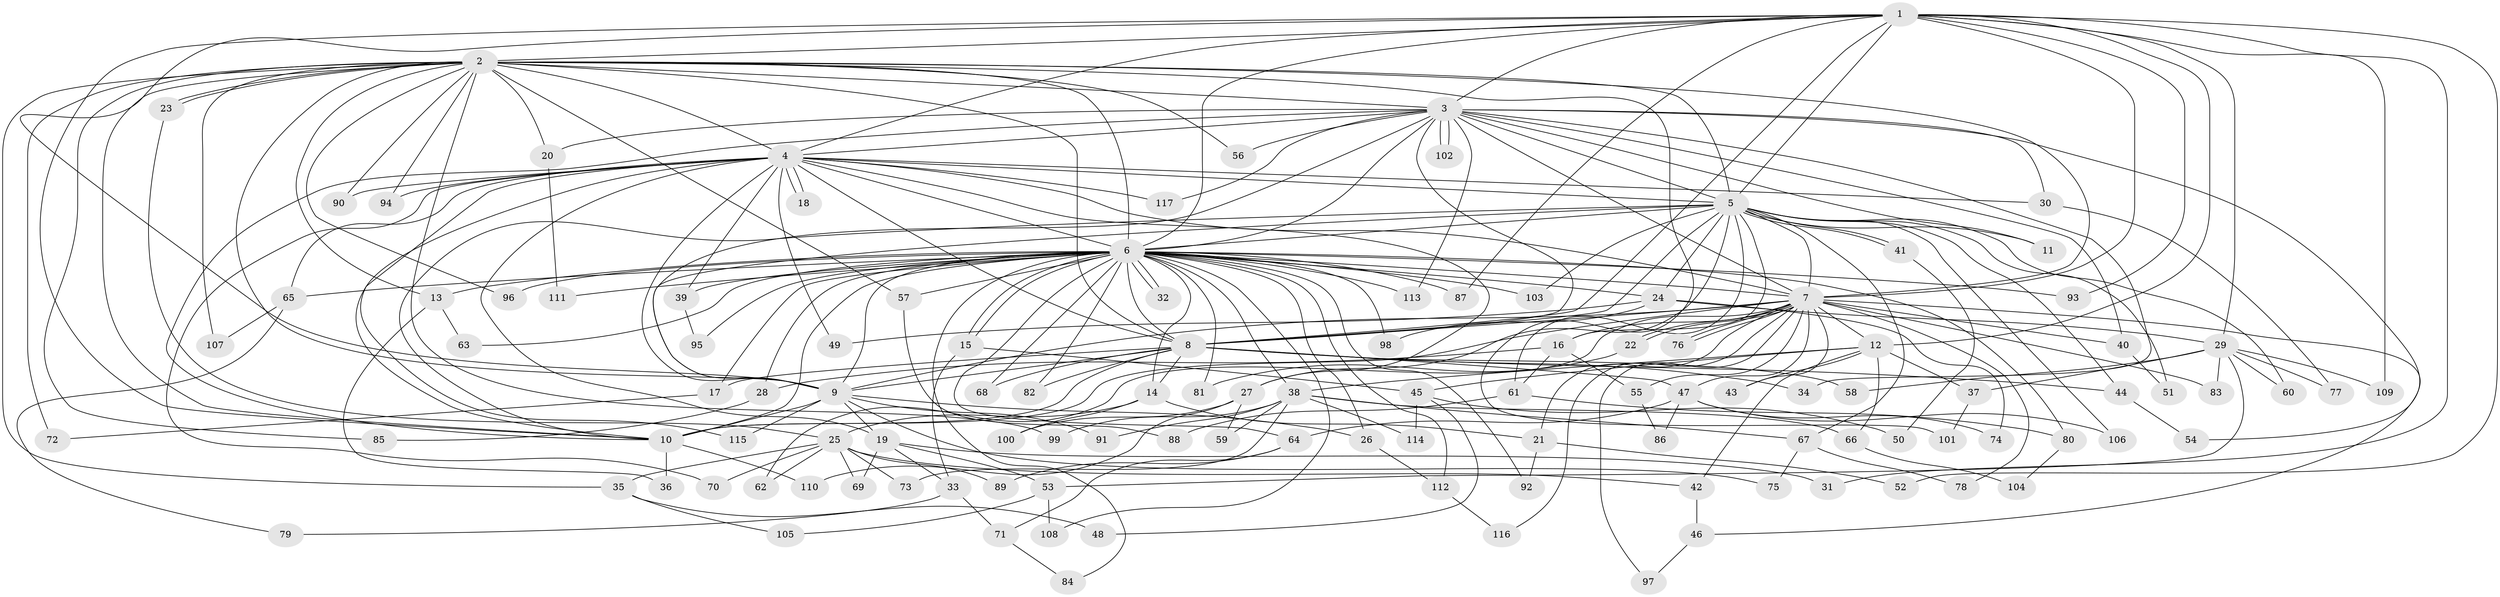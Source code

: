// Generated by graph-tools (version 1.1) at 2025/43/03/09/25 04:43:05]
// undirected, 117 vertices, 259 edges
graph export_dot {
graph [start="1"]
  node [color=gray90,style=filled];
  1;
  2;
  3;
  4;
  5;
  6;
  7;
  8;
  9;
  10;
  11;
  12;
  13;
  14;
  15;
  16;
  17;
  18;
  19;
  20;
  21;
  22;
  23;
  24;
  25;
  26;
  27;
  28;
  29;
  30;
  31;
  32;
  33;
  34;
  35;
  36;
  37;
  38;
  39;
  40;
  41;
  42;
  43;
  44;
  45;
  46;
  47;
  48;
  49;
  50;
  51;
  52;
  53;
  54;
  55;
  56;
  57;
  58;
  59;
  60;
  61;
  62;
  63;
  64;
  65;
  66;
  67;
  68;
  69;
  70;
  71;
  72;
  73;
  74;
  75;
  76;
  77;
  78;
  79;
  80;
  81;
  82;
  83;
  84;
  85;
  86;
  87;
  88;
  89;
  90;
  91;
  92;
  93;
  94;
  95;
  96;
  97;
  98;
  99;
  100;
  101;
  102;
  103;
  104;
  105;
  106;
  107;
  108;
  109;
  110;
  111;
  112;
  113;
  114;
  115;
  116;
  117;
  1 -- 2;
  1 -- 3;
  1 -- 4;
  1 -- 5;
  1 -- 6;
  1 -- 7;
  1 -- 8;
  1 -- 9;
  1 -- 10;
  1 -- 12;
  1 -- 29;
  1 -- 31;
  1 -- 52;
  1 -- 87;
  1 -- 93;
  1 -- 109;
  2 -- 3;
  2 -- 4;
  2 -- 5;
  2 -- 6;
  2 -- 7;
  2 -- 8;
  2 -- 9;
  2 -- 10;
  2 -- 13;
  2 -- 20;
  2 -- 23;
  2 -- 23;
  2 -- 35;
  2 -- 56;
  2 -- 57;
  2 -- 72;
  2 -- 85;
  2 -- 90;
  2 -- 94;
  2 -- 96;
  2 -- 99;
  2 -- 101;
  2 -- 107;
  3 -- 4;
  3 -- 5;
  3 -- 6;
  3 -- 7;
  3 -- 8;
  3 -- 9;
  3 -- 10;
  3 -- 11;
  3 -- 20;
  3 -- 30;
  3 -- 34;
  3 -- 40;
  3 -- 54;
  3 -- 56;
  3 -- 102;
  3 -- 102;
  3 -- 113;
  3 -- 117;
  4 -- 5;
  4 -- 6;
  4 -- 7;
  4 -- 8;
  4 -- 9;
  4 -- 10;
  4 -- 18;
  4 -- 18;
  4 -- 19;
  4 -- 27;
  4 -- 30;
  4 -- 39;
  4 -- 49;
  4 -- 65;
  4 -- 70;
  4 -- 90;
  4 -- 94;
  4 -- 115;
  4 -- 117;
  5 -- 6;
  5 -- 7;
  5 -- 8;
  5 -- 9;
  5 -- 10;
  5 -- 11;
  5 -- 16;
  5 -- 24;
  5 -- 27;
  5 -- 41;
  5 -- 41;
  5 -- 44;
  5 -- 51;
  5 -- 60;
  5 -- 61;
  5 -- 67;
  5 -- 103;
  5 -- 106;
  6 -- 7;
  6 -- 8;
  6 -- 9;
  6 -- 10;
  6 -- 13;
  6 -- 14;
  6 -- 15;
  6 -- 15;
  6 -- 17;
  6 -- 24;
  6 -- 26;
  6 -- 28;
  6 -- 32;
  6 -- 32;
  6 -- 38;
  6 -- 39;
  6 -- 57;
  6 -- 63;
  6 -- 64;
  6 -- 65;
  6 -- 68;
  6 -- 80;
  6 -- 81;
  6 -- 82;
  6 -- 84;
  6 -- 87;
  6 -- 92;
  6 -- 93;
  6 -- 95;
  6 -- 96;
  6 -- 98;
  6 -- 103;
  6 -- 108;
  6 -- 111;
  6 -- 112;
  6 -- 113;
  7 -- 8;
  7 -- 9;
  7 -- 10;
  7 -- 12;
  7 -- 16;
  7 -- 21;
  7 -- 22;
  7 -- 22;
  7 -- 40;
  7 -- 43;
  7 -- 46;
  7 -- 47;
  7 -- 55;
  7 -- 62;
  7 -- 76;
  7 -- 76;
  7 -- 78;
  7 -- 83;
  7 -- 97;
  7 -- 116;
  8 -- 9;
  8 -- 10;
  8 -- 14;
  8 -- 17;
  8 -- 34;
  8 -- 44;
  8 -- 47;
  8 -- 58;
  8 -- 68;
  8 -- 82;
  9 -- 10;
  9 -- 19;
  9 -- 26;
  9 -- 75;
  9 -- 91;
  9 -- 115;
  10 -- 36;
  10 -- 110;
  12 -- 37;
  12 -- 38;
  12 -- 42;
  12 -- 43;
  12 -- 45;
  12 -- 66;
  13 -- 36;
  13 -- 63;
  14 -- 21;
  14 -- 25;
  14 -- 100;
  15 -- 33;
  15 -- 45;
  16 -- 28;
  16 -- 55;
  16 -- 61;
  17 -- 72;
  19 -- 31;
  19 -- 33;
  19 -- 53;
  19 -- 69;
  20 -- 111;
  21 -- 52;
  21 -- 92;
  22 -- 81;
  23 -- 25;
  24 -- 29;
  24 -- 49;
  24 -- 74;
  24 -- 98;
  25 -- 35;
  25 -- 42;
  25 -- 62;
  25 -- 69;
  25 -- 70;
  25 -- 73;
  25 -- 89;
  26 -- 112;
  27 -- 59;
  27 -- 100;
  27 -- 110;
  28 -- 85;
  29 -- 37;
  29 -- 53;
  29 -- 58;
  29 -- 60;
  29 -- 77;
  29 -- 83;
  29 -- 109;
  30 -- 77;
  33 -- 71;
  33 -- 79;
  35 -- 48;
  35 -- 105;
  37 -- 101;
  38 -- 59;
  38 -- 66;
  38 -- 67;
  38 -- 73;
  38 -- 91;
  38 -- 99;
  38 -- 114;
  39 -- 95;
  40 -- 51;
  41 -- 50;
  42 -- 46;
  44 -- 54;
  45 -- 48;
  45 -- 50;
  45 -- 114;
  46 -- 97;
  47 -- 64;
  47 -- 74;
  47 -- 86;
  47 -- 106;
  53 -- 105;
  53 -- 108;
  55 -- 86;
  57 -- 88;
  61 -- 80;
  61 -- 88;
  64 -- 71;
  64 -- 89;
  65 -- 79;
  65 -- 107;
  66 -- 104;
  67 -- 75;
  67 -- 78;
  71 -- 84;
  80 -- 104;
  112 -- 116;
}
